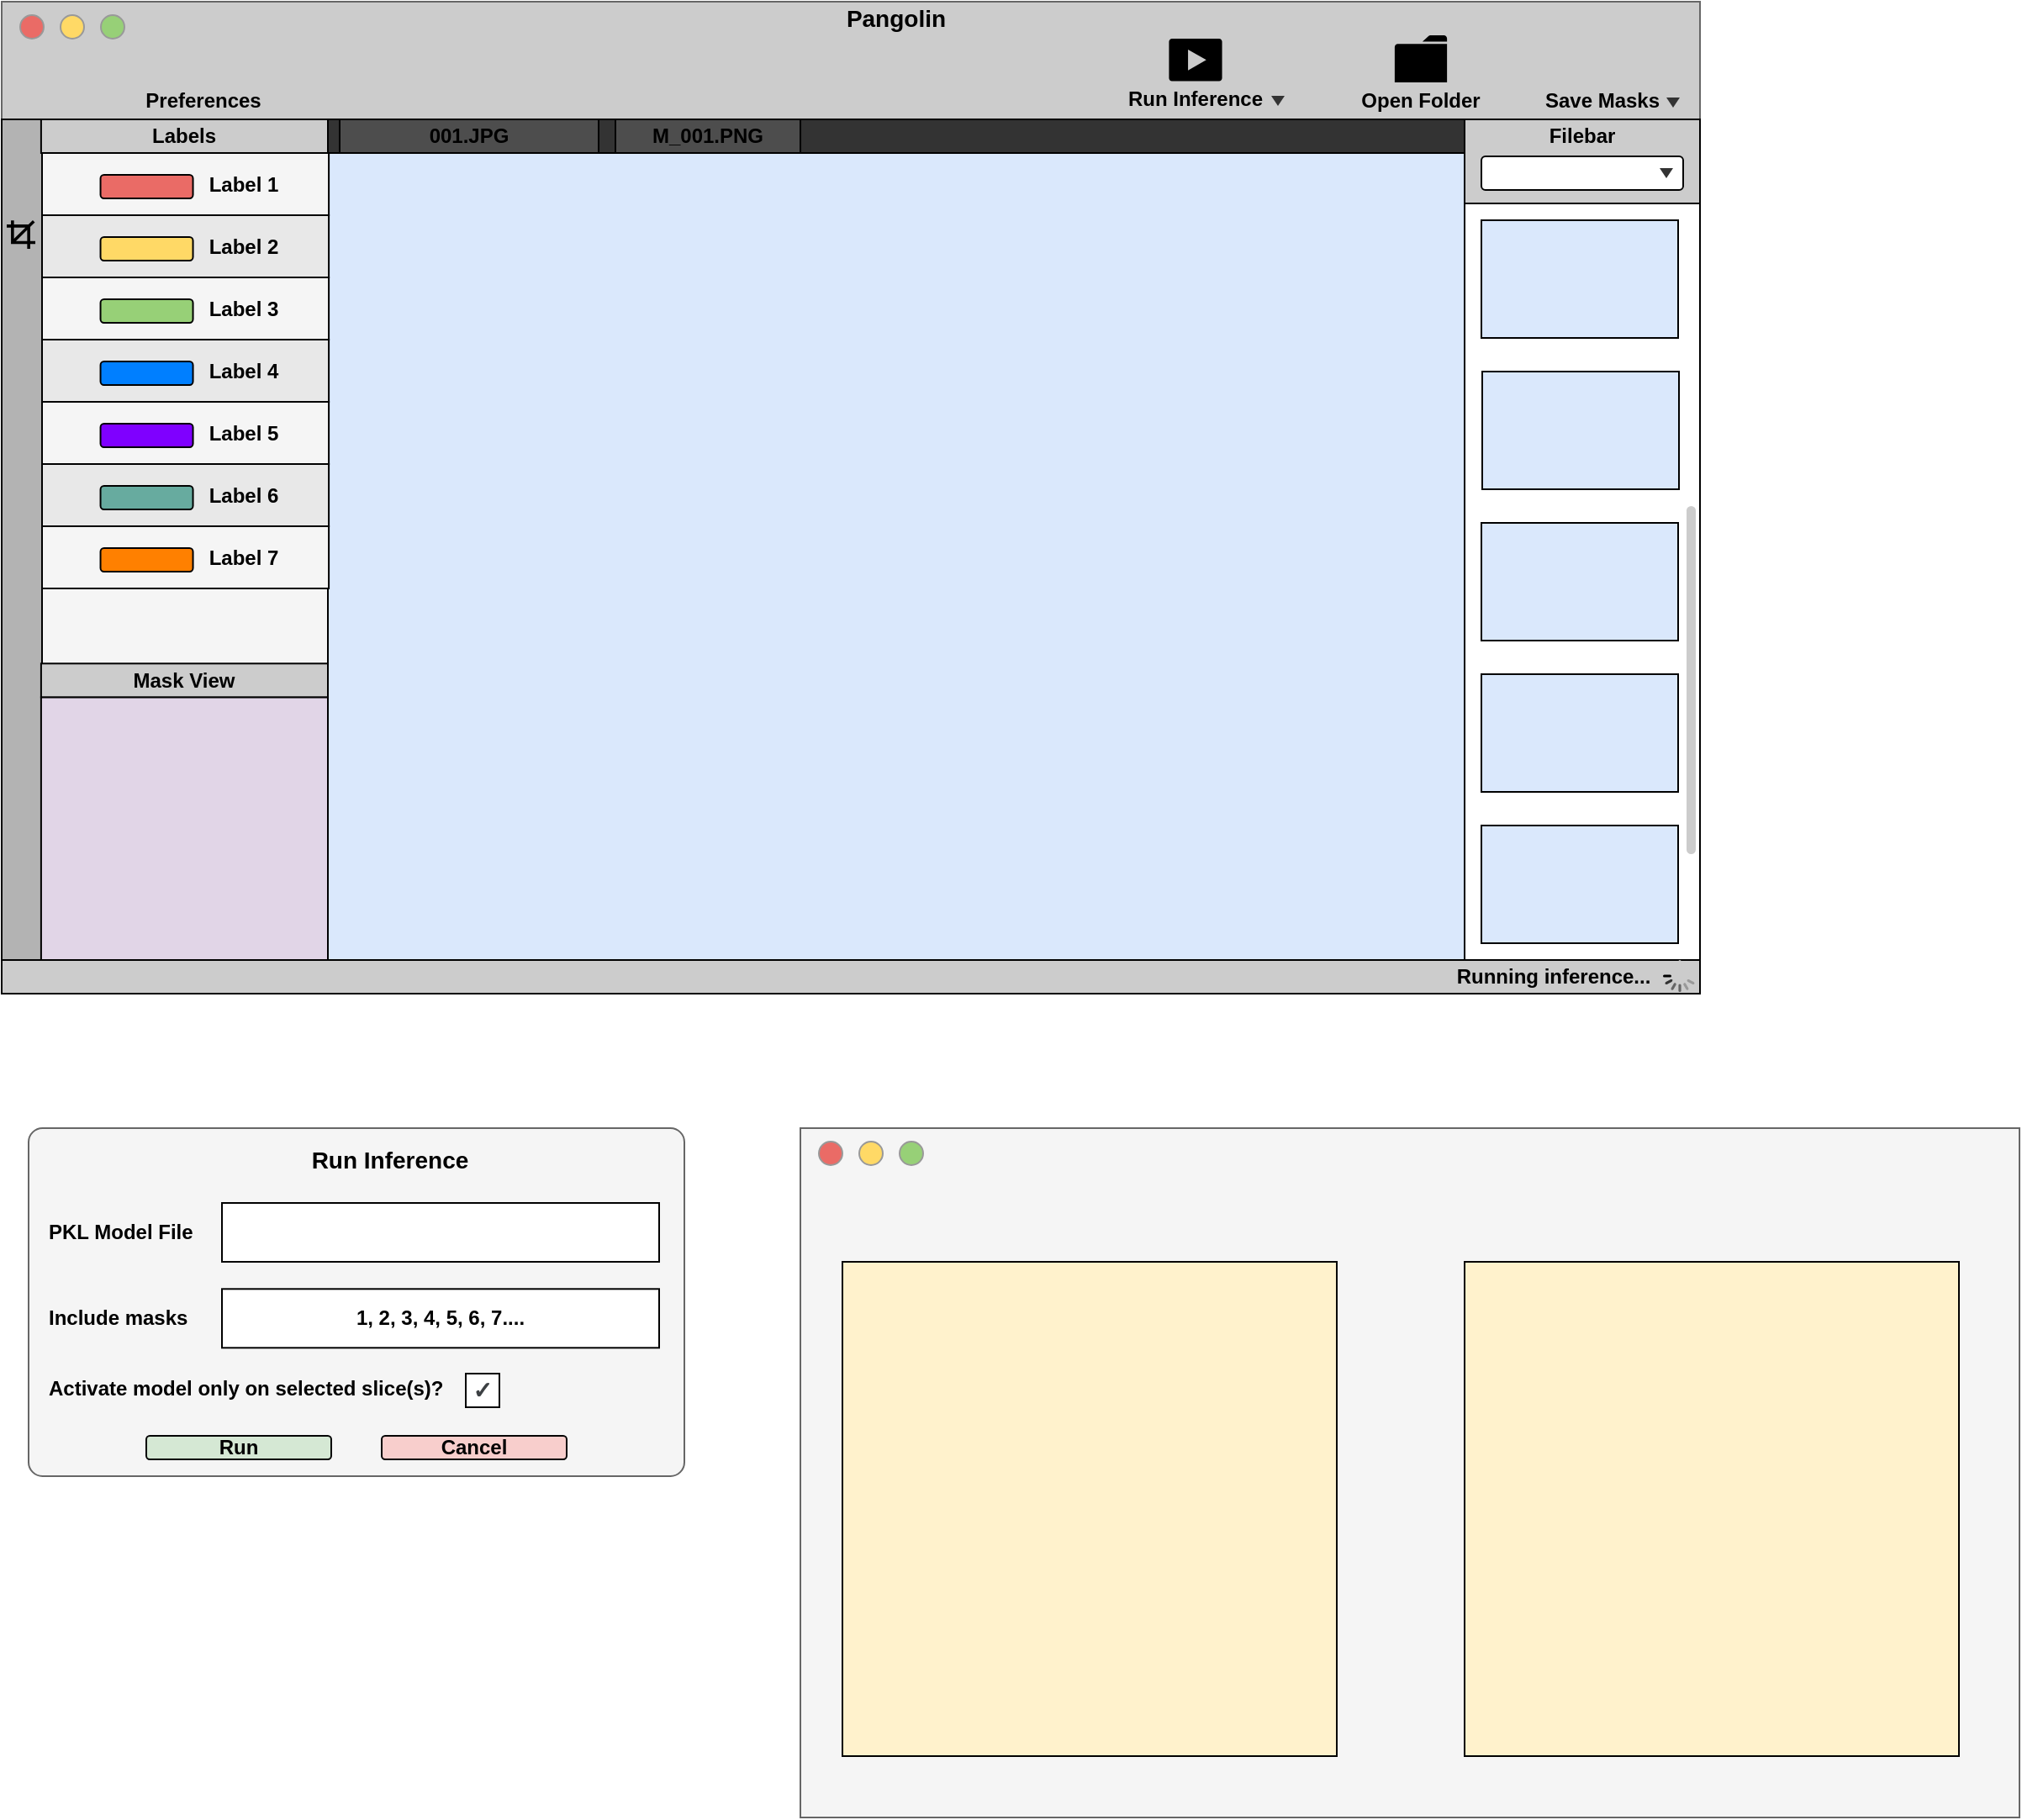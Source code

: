 <mxfile version="13.6.1" type="github">
  <diagram id="s-RW1Mstr-95ZBeLHmGS" name="Page-1">
    <mxGraphModel dx="2881" dy="1103" grid="1" gridSize="10" guides="1" tooltips="1" connect="1" arrows="1" fold="1" page="1" pageScale="1" pageWidth="850" pageHeight="1100" math="0" shadow="0">
      <root>
        <mxCell id="0" />
        <mxCell id="1" parent="0" />
        <mxCell id="dn0NIBnzIPIcyW35OSL4-3" value="" style="rounded=0;whiteSpace=wrap;html=1;fillColor=#f5f5f5;strokeColor=#666666;fontColor=#333333;" vertex="1" parent="1">
          <mxGeometry x="-190" y="90" width="1010" height="590" as="geometry" />
        </mxCell>
        <mxCell id="dn0NIBnzIPIcyW35OSL4-4" value="" style="rounded=0;whiteSpace=wrap;html=1;strokeColor=#666666;fontColor=#333333;fillColor=#CCCCCC;" vertex="1" parent="1">
          <mxGeometry x="-190" y="90" width="1010" height="70" as="geometry" />
        </mxCell>
        <mxCell id="dn0NIBnzIPIcyW35OSL4-6" value="" style="rounded=0;whiteSpace=wrap;html=1;" vertex="1" parent="1">
          <mxGeometry x="680" y="160" width="140" height="500" as="geometry" />
        </mxCell>
        <mxCell id="dn0NIBnzIPIcyW35OSL4-7" value="" style="rounded=0;whiteSpace=wrap;html=1;fillColor=#CCCCCC;" vertex="1" parent="1">
          <mxGeometry x="680" y="160" width="140" height="50" as="geometry" />
        </mxCell>
        <mxCell id="dn0NIBnzIPIcyW35OSL4-15" value="" style="pointerEvents=1;shadow=0;dashed=0;html=1;strokeColor=none;labelPosition=center;verticalLabelPosition=bottom;verticalAlign=top;outlineConnect=0;align=center;shape=mxgraph.office.concepts.folder;fillColor=#000000;" vertex="1" parent="1">
          <mxGeometry x="638.44" y="110" width="31.12" height="28.01" as="geometry" />
        </mxCell>
        <mxCell id="dn0NIBnzIPIcyW35OSL4-17" value="" style="rounded=1;whiteSpace=wrap;html=1;arcSize=12;" vertex="1" parent="1">
          <mxGeometry x="690" y="182" width="120" height="20" as="geometry" />
        </mxCell>
        <mxCell id="dn0NIBnzIPIcyW35OSL4-16" value="" style="triangle;whiteSpace=wrap;html=1;rotation=90;strokeColor=none;fillColor=#333333;" vertex="1" parent="1">
          <mxGeometry x="797" y="188" width="6" height="8" as="geometry" />
        </mxCell>
        <mxCell id="dn0NIBnzIPIcyW35OSL4-19" value="" style="ellipse;whiteSpace=wrap;html=1;aspect=fixed;fillColor=#EA6B66;strokeColor=#999999;" vertex="1" parent="1">
          <mxGeometry x="-179" y="98" width="14" height="14" as="geometry" />
        </mxCell>
        <mxCell id="dn0NIBnzIPIcyW35OSL4-20" value="" style="ellipse;whiteSpace=wrap;html=1;aspect=fixed;fillColor=#FFD966;strokeColor=#999999;" vertex="1" parent="1">
          <mxGeometry x="-155" y="98" width="14" height="14" as="geometry" />
        </mxCell>
        <mxCell id="dn0NIBnzIPIcyW35OSL4-21" value="" style="ellipse;whiteSpace=wrap;html=1;aspect=fixed;fillColor=#97D077;strokeColor=#999999;" vertex="1" parent="1">
          <mxGeometry x="-131" y="98" width="14" height="14" as="geometry" />
        </mxCell>
        <mxCell id="dn0NIBnzIPIcyW35OSL4-25" value="" style="rounded=0;whiteSpace=wrap;html=1;fillColor=#B3B3B3;" vertex="1" parent="1">
          <mxGeometry x="-190" y="160" width="24" height="500" as="geometry" />
        </mxCell>
        <mxCell id="dn0NIBnzIPIcyW35OSL4-28" value="" style="rounded=0;whiteSpace=wrap;html=1;strokeColor=#000000;fillColor=#333333;" vertex="1" parent="1">
          <mxGeometry x="4" y="160" width="676" height="20" as="geometry" />
        </mxCell>
        <mxCell id="dn0NIBnzIPIcyW35OSL4-29" value="" style="rounded=0;whiteSpace=wrap;html=1;fillColor=#dae8fc;" vertex="1" parent="1">
          <mxGeometry x="4" y="180" width="676" height="480" as="geometry" />
        </mxCell>
        <mxCell id="dn0NIBnzIPIcyW35OSL4-30" value="" style="rounded=0;whiteSpace=wrap;html=1;fillColor=#e1d5e7;" vertex="1" parent="1">
          <mxGeometry x="-166.55" y="503.66" width="170.55" height="156.34" as="geometry" />
        </mxCell>
        <mxCell id="dn0NIBnzIPIcyW35OSL4-31" value="" style="rounded=0;whiteSpace=wrap;html=1;fillColor=#dae8fc;" vertex="1" parent="1">
          <mxGeometry x="690" y="220" width="117" height="70" as="geometry" />
        </mxCell>
        <mxCell id="dn0NIBnzIPIcyW35OSL4-32" value="" style="rounded=0;whiteSpace=wrap;html=1;fillColor=#dae8fc;" vertex="1" parent="1">
          <mxGeometry x="690.5" y="310" width="117" height="70" as="geometry" />
        </mxCell>
        <mxCell id="dn0NIBnzIPIcyW35OSL4-33" value="" style="rounded=0;whiteSpace=wrap;html=1;fillColor=#dae8fc;" vertex="1" parent="1">
          <mxGeometry x="690" y="400" width="117" height="70" as="geometry" />
        </mxCell>
        <mxCell id="dn0NIBnzIPIcyW35OSL4-34" value="" style="rounded=0;whiteSpace=wrap;html=1;fillColor=#dae8fc;" vertex="1" parent="1">
          <mxGeometry x="690" y="490" width="117" height="70" as="geometry" />
        </mxCell>
        <mxCell id="dn0NIBnzIPIcyW35OSL4-35" value="" style="rounded=0;whiteSpace=wrap;html=1;fillColor=#dae8fc;" vertex="1" parent="1">
          <mxGeometry x="690" y="580" width="117" height="70" as="geometry" />
        </mxCell>
        <mxCell id="dn0NIBnzIPIcyW35OSL4-38" value="" style="shape=image;html=1;verticalAlign=top;verticalLabelPosition=bottom;labelBackgroundColor=#ffffff;imageAspect=0;aspect=fixed;image=https://cdn1.iconfinder.com/data/icons/ios-11-glyphs/30/save-128.png;strokeColor=#000000;fillColor=#B3B3B3;" vertex="1" parent="1">
          <mxGeometry x="742" y="104.01" width="40" height="40" as="geometry" />
        </mxCell>
        <mxCell id="dn0NIBnzIPIcyW35OSL4-39" value="&lt;b&gt;Filebar&lt;/b&gt;" style="text;html=1;strokeColor=none;fillColor=none;align=center;verticalAlign=middle;whiteSpace=wrap;rounded=0;" vertex="1" parent="1">
          <mxGeometry x="730" y="160" width="40" height="20" as="geometry" />
        </mxCell>
        <mxCell id="dn0NIBnzIPIcyW35OSL4-40" value="" style="rounded=1;whiteSpace=wrap;html=1;strokeColor=none;fillColor=#CCCCCC;arcSize=50;" vertex="1" parent="1">
          <mxGeometry x="812" y="390" width="5.5" height="207" as="geometry" />
        </mxCell>
        <mxCell id="dn0NIBnzIPIcyW35OSL4-41" value="&lt;b&gt;001.JPG&lt;/b&gt;" style="rounded=0;whiteSpace=wrap;html=1;fillColor=#4D4D4D;" vertex="1" parent="1">
          <mxGeometry x="11" y="160" width="154" height="20" as="geometry" />
        </mxCell>
        <mxCell id="dn0NIBnzIPIcyW35OSL4-42" value="&lt;b&gt;M_001.PNG&lt;/b&gt;" style="rounded=0;whiteSpace=wrap;html=1;fillColor=#4D4D4D;" vertex="1" parent="1">
          <mxGeometry x="175" y="160" width="110" height="20" as="geometry" />
        </mxCell>
        <mxCell id="dn0NIBnzIPIcyW35OSL4-43" value="&lt;b&gt;Mask View&lt;/b&gt;" style="rounded=0;whiteSpace=wrap;html=1;fillColor=#CCCCCC;" vertex="1" parent="1">
          <mxGeometry x="-166.55" y="483.66" width="170.55" height="20" as="geometry" />
        </mxCell>
        <mxCell id="dn0NIBnzIPIcyW35OSL4-44" value="" style="shape=image;html=1;verticalAlign=top;verticalLabelPosition=bottom;labelBackgroundColor=#ffffff;imageAspect=0;aspect=fixed;image=https://cdn4.iconfinder.com/data/icons/ionicons/512/icon-close-circled-128.png;strokeColor=#000000;fillColor=#CCCCCC;" vertex="1" parent="1">
          <mxGeometry x="-160.55" y="487.66" width="12" height="12" as="geometry" />
        </mxCell>
        <mxCell id="dn0NIBnzIPIcyW35OSL4-45" value="" style="shape=image;html=1;verticalAlign=top;verticalLabelPosition=bottom;labelBackgroundColor=#ffffff;imageAspect=0;aspect=fixed;image=https://cdn4.iconfinder.com/data/icons/ionicons/512/icon-close-circled-128.png;strokeColor=#000000;fillColor=#CCCCCC;" vertex="1" parent="1">
          <mxGeometry x="15" y="164" width="12" height="12" as="geometry" />
        </mxCell>
        <mxCell id="dn0NIBnzIPIcyW35OSL4-46" value="" style="shape=image;html=1;verticalAlign=top;verticalLabelPosition=bottom;labelBackgroundColor=#ffffff;imageAspect=0;aspect=fixed;image=https://cdn4.iconfinder.com/data/icons/ionicons/512/icon-close-circled-128.png;strokeColor=#000000;fillColor=#CCCCCC;" vertex="1" parent="1">
          <mxGeometry x="178" y="164" width="12" height="12" as="geometry" />
        </mxCell>
        <mxCell id="dn0NIBnzIPIcyW35OSL4-51" value="" style="shape=image;html=1;verticalAlign=top;verticalLabelPosition=bottom;labelBackgroundColor=#ffffff;imageAspect=0;aspect=fixed;image=https://cdn4.iconfinder.com/data/icons/ionicons/512/icon-ios7-cog-128.png;strokeColor=#000000;strokeWidth=2;fillColor=#1A1A1A;" vertex="1" parent="1">
          <mxGeometry x="-90.0" y="104" width="40" height="40" as="geometry" />
        </mxCell>
        <mxCell id="dn0NIBnzIPIcyW35OSL4-55" value="&lt;b&gt;Labels&lt;/b&gt;" style="rounded=0;whiteSpace=wrap;html=1;fillColor=#CCCCCC;" vertex="1" parent="1">
          <mxGeometry x="-166.55" y="160" width="170.55" height="20" as="geometry" />
        </mxCell>
        <mxCell id="dn0NIBnzIPIcyW35OSL4-56" value="" style="shape=image;html=1;verticalAlign=top;verticalLabelPosition=bottom;labelBackgroundColor=#ffffff;imageAspect=0;aspect=fixed;image=https://cdn4.iconfinder.com/data/icons/ionicons/512/icon-close-circled-128.png;strokeColor=#000000;fillColor=#CCCCCC;" vertex="1" parent="1">
          <mxGeometry x="-160.55" y="164.0" width="12" height="12" as="geometry" />
        </mxCell>
        <mxCell id="dn0NIBnzIPIcyW35OSL4-57" value="" style="shape=image;html=1;verticalAlign=top;verticalLabelPosition=bottom;labelBackgroundColor=#ffffff;imageAspect=0;aspect=fixed;image=https://cdn4.iconfinder.com/data/icons/free-crystal-icons/128/Salt_crystal.png;strokeColor=#000000;strokeWidth=1;fillColor=#1A1A1A;gradientColor=none;" vertex="1" parent="1">
          <mxGeometry x="-187" y="170" width="18" height="18" as="geometry" />
        </mxCell>
        <mxCell id="dn0NIBnzIPIcyW35OSL4-61" value="" style="shape=image;html=1;verticalAlign=top;verticalLabelPosition=bottom;labelBackgroundColor=#ffffff;imageAspect=0;aspect=fixed;image=https://cdn1.iconfinder.com/data/icons/material-core/14/fullscreen-exit-128.png;strokeColor=#000000;strokeWidth=1;fillColor=#1A1A1A;gradientColor=none;" vertex="1" parent="1">
          <mxGeometry x="-184" y="196" width="12" height="12" as="geometry" />
        </mxCell>
        <mxCell id="dn0NIBnzIPIcyW35OSL4-62" value="" style="shape=mxgraph.signs.tech.crop;html=1;fillColor=#000000;strokeColor=none;verticalLabelPosition=bottom;verticalAlign=top;align=center;" vertex="1" parent="1">
          <mxGeometry x="-187" y="220" width="17" height="17" as="geometry" />
        </mxCell>
        <mxCell id="dn0NIBnzIPIcyW35OSL4-68" value="" style="rounded=0;whiteSpace=wrap;html=1;strokeWidth=1;fillColor=#f5f5f5;fontColor=#333333;" vertex="1" parent="1">
          <mxGeometry x="-166" y="180" width="170.55" height="37" as="geometry" />
        </mxCell>
        <mxCell id="dn0NIBnzIPIcyW35OSL4-63" value="" style="rounded=1;whiteSpace=wrap;html=1;strokeWidth=1;fillColor=#EA6B66;" vertex="1" parent="1">
          <mxGeometry x="-131.23" y="193" width="55" height="14" as="geometry" />
        </mxCell>
        <mxCell id="dn0NIBnzIPIcyW35OSL4-66" value="" style="shape=image;html=1;verticalAlign=top;verticalLabelPosition=bottom;labelBackgroundColor=#ffffff;imageAspect=0;aspect=fixed;image=https://cdn1.iconfinder.com/data/icons/ios-11-glyphs/30/visible-128.png;strokeColor=#000000;strokeWidth=1;fillColor=#000000;gradientColor=none;" vertex="1" parent="1">
          <mxGeometry x="-153" y="193" width="14" height="14" as="geometry" />
        </mxCell>
        <mxCell id="dn0NIBnzIPIcyW35OSL4-67" value="&lt;b&gt;Label 1&lt;/b&gt;" style="text;html=1;strokeColor=none;fillColor=none;align=center;verticalAlign=middle;whiteSpace=wrap;rounded=0;" vertex="1" parent="1">
          <mxGeometry x="-76.23" y="189" width="60" height="20" as="geometry" />
        </mxCell>
        <mxCell id="dn0NIBnzIPIcyW35OSL4-69" value="" style="rounded=0;whiteSpace=wrap;html=1;strokeWidth=1;fontColor=#333333;fillColor=#E8E8E8;" vertex="1" parent="1">
          <mxGeometry x="-166" y="217" width="170.55" height="37" as="geometry" />
        </mxCell>
        <mxCell id="dn0NIBnzIPIcyW35OSL4-70" value="" style="rounded=1;whiteSpace=wrap;html=1;strokeWidth=1;fillColor=#FFD966;" vertex="1" parent="1">
          <mxGeometry x="-131.23" y="230" width="55" height="14" as="geometry" />
        </mxCell>
        <mxCell id="dn0NIBnzIPIcyW35OSL4-71" value="" style="shape=image;html=1;verticalAlign=top;verticalLabelPosition=bottom;labelBackgroundColor=#ffffff;imageAspect=0;aspect=fixed;image=https://cdn1.iconfinder.com/data/icons/ios-11-glyphs/30/visible-128.png;strokeColor=#000000;strokeWidth=1;fillColor=#000000;gradientColor=none;" vertex="1" parent="1">
          <mxGeometry x="-153" y="230" width="14" height="14" as="geometry" />
        </mxCell>
        <mxCell id="dn0NIBnzIPIcyW35OSL4-72" value="&lt;b&gt;Label 2&lt;/b&gt;" style="text;html=1;strokeColor=none;fillColor=none;align=center;verticalAlign=middle;whiteSpace=wrap;rounded=0;" vertex="1" parent="1">
          <mxGeometry x="-76.23" y="226" width="60" height="20" as="geometry" />
        </mxCell>
        <mxCell id="dn0NIBnzIPIcyW35OSL4-73" value="" style="rounded=0;whiteSpace=wrap;html=1;strokeWidth=1;fillColor=#f5f5f5;fontColor=#333333;" vertex="1" parent="1">
          <mxGeometry x="-166" y="254" width="170.55" height="37" as="geometry" />
        </mxCell>
        <mxCell id="dn0NIBnzIPIcyW35OSL4-74" value="" style="rounded=1;whiteSpace=wrap;html=1;strokeWidth=1;fillColor=#97D077;" vertex="1" parent="1">
          <mxGeometry x="-131.23" y="267" width="55" height="14" as="geometry" />
        </mxCell>
        <mxCell id="dn0NIBnzIPIcyW35OSL4-75" value="" style="shape=image;html=1;verticalAlign=top;verticalLabelPosition=bottom;labelBackgroundColor=#ffffff;imageAspect=0;aspect=fixed;image=https://cdn1.iconfinder.com/data/icons/ios-11-glyphs/30/visible-128.png;strokeColor=#000000;strokeWidth=1;fillColor=#000000;gradientColor=none;" vertex="1" parent="1">
          <mxGeometry x="-153" y="267" width="14" height="14" as="geometry" />
        </mxCell>
        <mxCell id="dn0NIBnzIPIcyW35OSL4-76" value="&lt;b&gt;Label 3&lt;/b&gt;" style="text;html=1;strokeColor=none;fillColor=none;align=center;verticalAlign=middle;whiteSpace=wrap;rounded=0;" vertex="1" parent="1">
          <mxGeometry x="-76.23" y="263" width="60" height="20" as="geometry" />
        </mxCell>
        <mxCell id="dn0NIBnzIPIcyW35OSL4-77" value="" style="rounded=0;whiteSpace=wrap;html=1;strokeWidth=1;fontColor=#333333;fillColor=#E8E8E8;" vertex="1" parent="1">
          <mxGeometry x="-166" y="291" width="170.55" height="37" as="geometry" />
        </mxCell>
        <mxCell id="dn0NIBnzIPIcyW35OSL4-78" value="" style="rounded=1;whiteSpace=wrap;html=1;strokeWidth=1;fillColor=#007FFF;" vertex="1" parent="1">
          <mxGeometry x="-131.23" y="304" width="55" height="14" as="geometry" />
        </mxCell>
        <mxCell id="dn0NIBnzIPIcyW35OSL4-79" value="" style="shape=image;html=1;verticalAlign=top;verticalLabelPosition=bottom;labelBackgroundColor=#ffffff;imageAspect=0;aspect=fixed;image=https://cdn1.iconfinder.com/data/icons/ios-11-glyphs/30/visible-128.png;strokeColor=#000000;strokeWidth=1;fillColor=#000000;gradientColor=none;" vertex="1" parent="1">
          <mxGeometry x="-153" y="304" width="14" height="14" as="geometry" />
        </mxCell>
        <mxCell id="dn0NIBnzIPIcyW35OSL4-80" value="&lt;b&gt;Label 4&lt;/b&gt;" style="text;html=1;strokeColor=none;fillColor=none;align=center;verticalAlign=middle;whiteSpace=wrap;rounded=0;" vertex="1" parent="1">
          <mxGeometry x="-76.23" y="300" width="60" height="20" as="geometry" />
        </mxCell>
        <mxCell id="dn0NIBnzIPIcyW35OSL4-81" value="" style="rounded=0;whiteSpace=wrap;html=1;strokeWidth=1;fillColor=#f5f5f5;fontColor=#333333;" vertex="1" parent="1">
          <mxGeometry x="-166" y="328" width="170.55" height="37" as="geometry" />
        </mxCell>
        <mxCell id="dn0NIBnzIPIcyW35OSL4-82" value="" style="rounded=1;whiteSpace=wrap;html=1;strokeWidth=1;fillColor=#7F00FF;" vertex="1" parent="1">
          <mxGeometry x="-131.23" y="341" width="55" height="14" as="geometry" />
        </mxCell>
        <mxCell id="dn0NIBnzIPIcyW35OSL4-83" value="" style="shape=image;html=1;verticalAlign=top;verticalLabelPosition=bottom;labelBackgroundColor=#ffffff;imageAspect=0;aspect=fixed;image=https://cdn1.iconfinder.com/data/icons/ios-11-glyphs/30/visible-128.png;strokeColor=#000000;strokeWidth=1;fillColor=#000000;gradientColor=none;" vertex="1" parent="1">
          <mxGeometry x="-153" y="341" width="14" height="14" as="geometry" />
        </mxCell>
        <mxCell id="dn0NIBnzIPIcyW35OSL4-84" value="&lt;b&gt;Label 5&lt;/b&gt;" style="text;html=1;strokeColor=none;fillColor=none;align=center;verticalAlign=middle;whiteSpace=wrap;rounded=0;" vertex="1" parent="1">
          <mxGeometry x="-76.23" y="337" width="60" height="20" as="geometry" />
        </mxCell>
        <mxCell id="dn0NIBnzIPIcyW35OSL4-85" value="" style="rounded=0;whiteSpace=wrap;html=1;strokeWidth=1;fontColor=#333333;fillColor=#E8E8E8;" vertex="1" parent="1">
          <mxGeometry x="-166" y="365" width="170.55" height="37" as="geometry" />
        </mxCell>
        <mxCell id="dn0NIBnzIPIcyW35OSL4-86" value="" style="rounded=1;whiteSpace=wrap;html=1;strokeWidth=1;fillColor=#67AB9F;" vertex="1" parent="1">
          <mxGeometry x="-131.23" y="378" width="55" height="14" as="geometry" />
        </mxCell>
        <mxCell id="dn0NIBnzIPIcyW35OSL4-87" value="" style="shape=image;html=1;verticalAlign=top;verticalLabelPosition=bottom;labelBackgroundColor=#ffffff;imageAspect=0;aspect=fixed;image=https://cdn1.iconfinder.com/data/icons/ios-11-glyphs/30/visible-128.png;strokeColor=#000000;strokeWidth=1;fillColor=#000000;gradientColor=none;" vertex="1" parent="1">
          <mxGeometry x="-153" y="378" width="14" height="14" as="geometry" />
        </mxCell>
        <mxCell id="dn0NIBnzIPIcyW35OSL4-88" value="&lt;b&gt;Label 6&lt;/b&gt;" style="text;html=1;strokeColor=none;fillColor=none;align=center;verticalAlign=middle;whiteSpace=wrap;rounded=0;" vertex="1" parent="1">
          <mxGeometry x="-76.23" y="374" width="60" height="20" as="geometry" />
        </mxCell>
        <mxCell id="dn0NIBnzIPIcyW35OSL4-89" value="" style="rounded=0;whiteSpace=wrap;html=1;strokeWidth=1;fillColor=#f5f5f5;fontColor=#333333;" vertex="1" parent="1">
          <mxGeometry x="-166" y="402" width="170.55" height="37" as="geometry" />
        </mxCell>
        <mxCell id="dn0NIBnzIPIcyW35OSL4-90" value="" style="rounded=1;whiteSpace=wrap;html=1;strokeWidth=1;fillColor=#FF8000;" vertex="1" parent="1">
          <mxGeometry x="-131.23" y="415" width="55" height="14" as="geometry" />
        </mxCell>
        <mxCell id="dn0NIBnzIPIcyW35OSL4-91" value="" style="shape=image;html=1;verticalAlign=top;verticalLabelPosition=bottom;labelBackgroundColor=#ffffff;imageAspect=0;aspect=fixed;image=https://cdn1.iconfinder.com/data/icons/ios-11-glyphs/30/visible-128.png;strokeColor=#000000;strokeWidth=1;fillColor=#000000;gradientColor=none;" vertex="1" parent="1">
          <mxGeometry x="-153" y="415" width="14" height="14" as="geometry" />
        </mxCell>
        <mxCell id="dn0NIBnzIPIcyW35OSL4-92" value="&lt;b&gt;Label 7&lt;/b&gt;" style="text;html=1;strokeColor=none;fillColor=none;align=center;verticalAlign=middle;whiteSpace=wrap;rounded=0;" vertex="1" parent="1">
          <mxGeometry x="-76.23" y="411" width="60" height="20" as="geometry" />
        </mxCell>
        <mxCell id="dn0NIBnzIPIcyW35OSL4-97" value="&lt;b&gt;&lt;font style=&quot;font-size: 14px&quot;&gt;Pangolin&lt;/font&gt;&lt;/b&gt;" style="text;html=1;strokeColor=none;fillColor=none;align=center;verticalAlign=middle;whiteSpace=wrap;rounded=0;" vertex="1" parent="1">
          <mxGeometry x="322" y="90" width="40" height="20" as="geometry" />
        </mxCell>
        <mxCell id="dn0NIBnzIPIcyW35OSL4-98" value="&lt;b&gt;Save Masks&lt;/b&gt;" style="text;html=1;strokeColor=none;fillColor=none;align=center;verticalAlign=middle;whiteSpace=wrap;rounded=0;" vertex="1" parent="1">
          <mxGeometry x="723" y="144.01" width="78" height="10" as="geometry" />
        </mxCell>
        <mxCell id="dn0NIBnzIPIcyW35OSL4-99" value="&lt;b&gt;Open Folder&lt;/b&gt;" style="text;html=1;strokeColor=none;fillColor=none;align=center;verticalAlign=middle;whiteSpace=wrap;rounded=0;" vertex="1" parent="1">
          <mxGeometry x="615" y="144.01" width="78" height="10" as="geometry" />
        </mxCell>
        <mxCell id="dn0NIBnzIPIcyW35OSL4-100" value="&lt;b&gt;Preferences&lt;/b&gt;" style="text;html=1;strokeColor=none;fillColor=none;align=center;verticalAlign=middle;whiteSpace=wrap;rounded=0;" vertex="1" parent="1">
          <mxGeometry x="-109" y="144.01" width="78" height="10" as="geometry" />
        </mxCell>
        <mxCell id="dn0NIBnzIPIcyW35OSL4-102" value="&lt;b&gt;Run Inference&lt;/b&gt;" style="text;html=1;strokeColor=none;fillColor=none;align=center;verticalAlign=middle;whiteSpace=wrap;rounded=0;" vertex="1" parent="1">
          <mxGeometry x="470" y="142.63" width="100" height="10" as="geometry" />
        </mxCell>
        <mxCell id="dn0NIBnzIPIcyW35OSL4-103" value="" style="pointerEvents=1;shadow=0;dashed=0;html=1;strokeColor=none;labelPosition=center;verticalLabelPosition=bottom;verticalAlign=top;outlineConnect=0;align=center;shape=mxgraph.office.concepts.video_play;fillColor=#000000;" vertex="1" parent="1">
          <mxGeometry x="504.21" y="112" width="31.57" height="25.26" as="geometry" />
        </mxCell>
        <mxCell id="dn0NIBnzIPIcyW35OSL4-105" value="" style="triangle;whiteSpace=wrap;html=1;rotation=90;strokeColor=none;fillColor=#333333;" vertex="1" parent="1">
          <mxGeometry x="566" y="145.01" width="6" height="8" as="geometry" />
        </mxCell>
        <mxCell id="dn0NIBnzIPIcyW35OSL4-108" value="" style="rounded=1;whiteSpace=wrap;html=1;strokeWidth=1;fillColor=#f5f5f5;strokeColor=#666666;fontColor=#333333;arcSize=4;" vertex="1" parent="1">
          <mxGeometry x="-174" y="760" width="390" height="207" as="geometry" />
        </mxCell>
        <mxCell id="dn0NIBnzIPIcyW35OSL4-109" value="" style="rounded=0;whiteSpace=wrap;html=1;strokeWidth=1;" vertex="1" parent="1">
          <mxGeometry x="-59" y="804.5" width="260" height="35" as="geometry" />
        </mxCell>
        <mxCell id="dn0NIBnzIPIcyW35OSL4-110" value="&lt;b&gt;PKL Model File&lt;/b&gt;" style="text;html=1;strokeColor=none;fillColor=none;align=left;verticalAlign=middle;whiteSpace=wrap;rounded=0;" vertex="1" parent="1">
          <mxGeometry x="-164" y="812" width="100" height="20" as="geometry" />
        </mxCell>
        <mxCell id="dn0NIBnzIPIcyW35OSL4-111" value="&lt;b&gt;&lt;font style=&quot;font-size: 14px&quot;&gt;Run Inference&lt;/font&gt;&lt;/b&gt;" style="text;html=1;strokeColor=none;fillColor=none;align=center;verticalAlign=middle;whiteSpace=wrap;rounded=0;" vertex="1" parent="1">
          <mxGeometry x="-14" y="769" width="110" height="20" as="geometry" />
        </mxCell>
        <mxCell id="dn0NIBnzIPIcyW35OSL4-112" value="&lt;b&gt;Activate model only on selected slice(s)?&lt;/b&gt;" style="text;html=1;strokeColor=none;fillColor=none;align=left;verticalAlign=middle;whiteSpace=wrap;rounded=0;" vertex="1" parent="1">
          <mxGeometry x="-164" y="915" width="240" as="geometry" />
        </mxCell>
        <mxCell id="dn0NIBnzIPIcyW35OSL4-113" value="&lt;span style=&quot;color: rgb(60 , 64 , 67) ; font-family: &amp;#34;arial&amp;#34; , sans-serif ; font-size: 14px ; text-align: left ; background-color: rgb(255 , 255 , 255)&quot;&gt;&lt;b&gt;✓&lt;/b&gt;&lt;/span&gt;" style="rounded=0;whiteSpace=wrap;html=1;strokeWidth=1;" vertex="1" parent="1">
          <mxGeometry x="86" y="906" width="20" height="20" as="geometry" />
        </mxCell>
        <mxCell id="dn0NIBnzIPIcyW35OSL4-114" value="&lt;b&gt;1, 2, 3, 4, 5, 6, 7....&lt;/b&gt;" style="rounded=0;whiteSpace=wrap;html=1;strokeWidth=1;" vertex="1" parent="1">
          <mxGeometry x="-59" y="855.66" width="260" height="35" as="geometry" />
        </mxCell>
        <mxCell id="dn0NIBnzIPIcyW35OSL4-115" value="&lt;b&gt;Include masks&lt;/b&gt;" style="text;html=1;strokeColor=none;fillColor=none;align=left;verticalAlign=middle;whiteSpace=wrap;rounded=0;" vertex="1" parent="1">
          <mxGeometry x="-164" y="863.16" width="100" height="20" as="geometry" />
        </mxCell>
        <mxCell id="dn0NIBnzIPIcyW35OSL4-116" value="&lt;b&gt;Run&lt;/b&gt;" style="rounded=1;whiteSpace=wrap;html=1;strokeWidth=1;fillColor=#d5e8d4;" vertex="1" parent="1">
          <mxGeometry x="-104" y="943" width="110" height="14" as="geometry" />
        </mxCell>
        <mxCell id="dn0NIBnzIPIcyW35OSL4-117" value="&lt;b&gt;Cancel&lt;/b&gt;" style="rounded=1;whiteSpace=wrap;html=1;strokeWidth=1;fillColor=#f8cecc;" vertex="1" parent="1">
          <mxGeometry x="36" y="943" width="110" height="14" as="geometry" />
        </mxCell>
        <mxCell id="dn0NIBnzIPIcyW35OSL4-118" value="" style="rounded=0;whiteSpace=wrap;html=1;fillColor=#f5f5f5;strokeColor=#666666;fontColor=#333333;" vertex="1" parent="1">
          <mxGeometry x="285" y="760" width="725" height="410" as="geometry" />
        </mxCell>
        <mxCell id="dn0NIBnzIPIcyW35OSL4-119" value="" style="ellipse;whiteSpace=wrap;html=1;aspect=fixed;fillColor=#EA6B66;strokeColor=#999999;" vertex="1" parent="1">
          <mxGeometry x="296" y="768" width="14" height="14" as="geometry" />
        </mxCell>
        <mxCell id="dn0NIBnzIPIcyW35OSL4-120" value="" style="ellipse;whiteSpace=wrap;html=1;aspect=fixed;fillColor=#FFD966;strokeColor=#999999;" vertex="1" parent="1">
          <mxGeometry x="320" y="768" width="14" height="14" as="geometry" />
        </mxCell>
        <mxCell id="dn0NIBnzIPIcyW35OSL4-121" value="" style="ellipse;whiteSpace=wrap;html=1;aspect=fixed;fillColor=#97D077;strokeColor=#999999;" vertex="1" parent="1">
          <mxGeometry x="344" y="768" width="14" height="14" as="geometry" />
        </mxCell>
        <mxCell id="dn0NIBnzIPIcyW35OSL4-122" value="" style="whiteSpace=wrap;html=1;aspect=fixed;strokeWidth=1;fillColor=#fff2cc;" vertex="1" parent="1">
          <mxGeometry x="310" y="839.5" width="294" height="294" as="geometry" />
        </mxCell>
        <mxCell id="dn0NIBnzIPIcyW35OSL4-123" value="" style="whiteSpace=wrap;html=1;aspect=fixed;strokeWidth=1;fillColor=#fff2cc;" vertex="1" parent="1">
          <mxGeometry x="680" y="839.5" width="294" height="294" as="geometry" />
        </mxCell>
        <mxCell id="dn0NIBnzIPIcyW35OSL4-125" value="" style="rounded=0;whiteSpace=wrap;html=1;fontColor=#333333;fillColor=#CCCCCC;" vertex="1" parent="1">
          <mxGeometry x="-190" y="660" width="1010" height="20" as="geometry" />
        </mxCell>
        <mxCell id="dn0NIBnzIPIcyW35OSL4-126" value="" style="html=1;verticalLabelPosition=bottom;labelBackgroundColor=#ffffff;verticalAlign=top;shadow=0;dashed=0;strokeWidth=2;shape=mxgraph.ios7.misc.loading_circle;gradientColor=none;fillColor=#000000;" vertex="1" parent="1">
          <mxGeometry x="798" y="660" width="20" height="19" as="geometry" />
        </mxCell>
        <mxCell id="dn0NIBnzIPIcyW35OSL4-127" value="&lt;b&gt;Running inference...&lt;/b&gt;" style="text;html=1;strokeColor=none;fillColor=none;align=center;verticalAlign=middle;whiteSpace=wrap;rounded=0;" vertex="1" parent="1">
          <mxGeometry x="669" y="660" width="128" height="20" as="geometry" />
        </mxCell>
        <mxCell id="dn0NIBnzIPIcyW35OSL4-128" value="" style="triangle;whiteSpace=wrap;html=1;rotation=90;strokeColor=none;fillColor=#333333;" vertex="1" parent="1">
          <mxGeometry x="801" y="146.01" width="6" height="8" as="geometry" />
        </mxCell>
      </root>
    </mxGraphModel>
  </diagram>
</mxfile>
